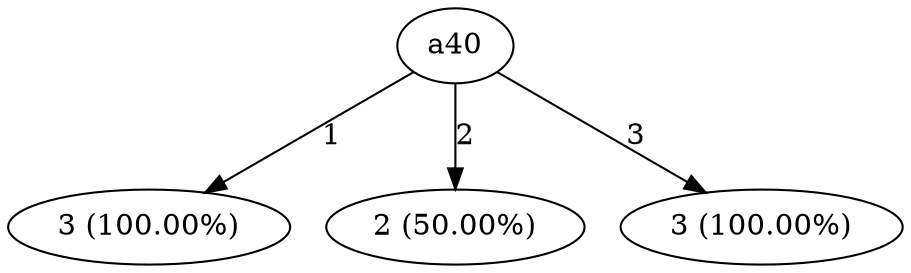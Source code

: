 digraph G {
"bg==" [ shape=oval label="a40"]
"bg==" -> "bi0w" [ label="1" ]
"bi0w" [ shape=oval label="3 (100.00%)"]
"bg==" -> "bi0x" [ label="2" ]
"bi0x" [ shape=oval label="2 (50.00%)"]
"bg==" -> "bi0y" [ label="3" ]
"bi0y" [ shape=oval label="3 (100.00%)"]
}

